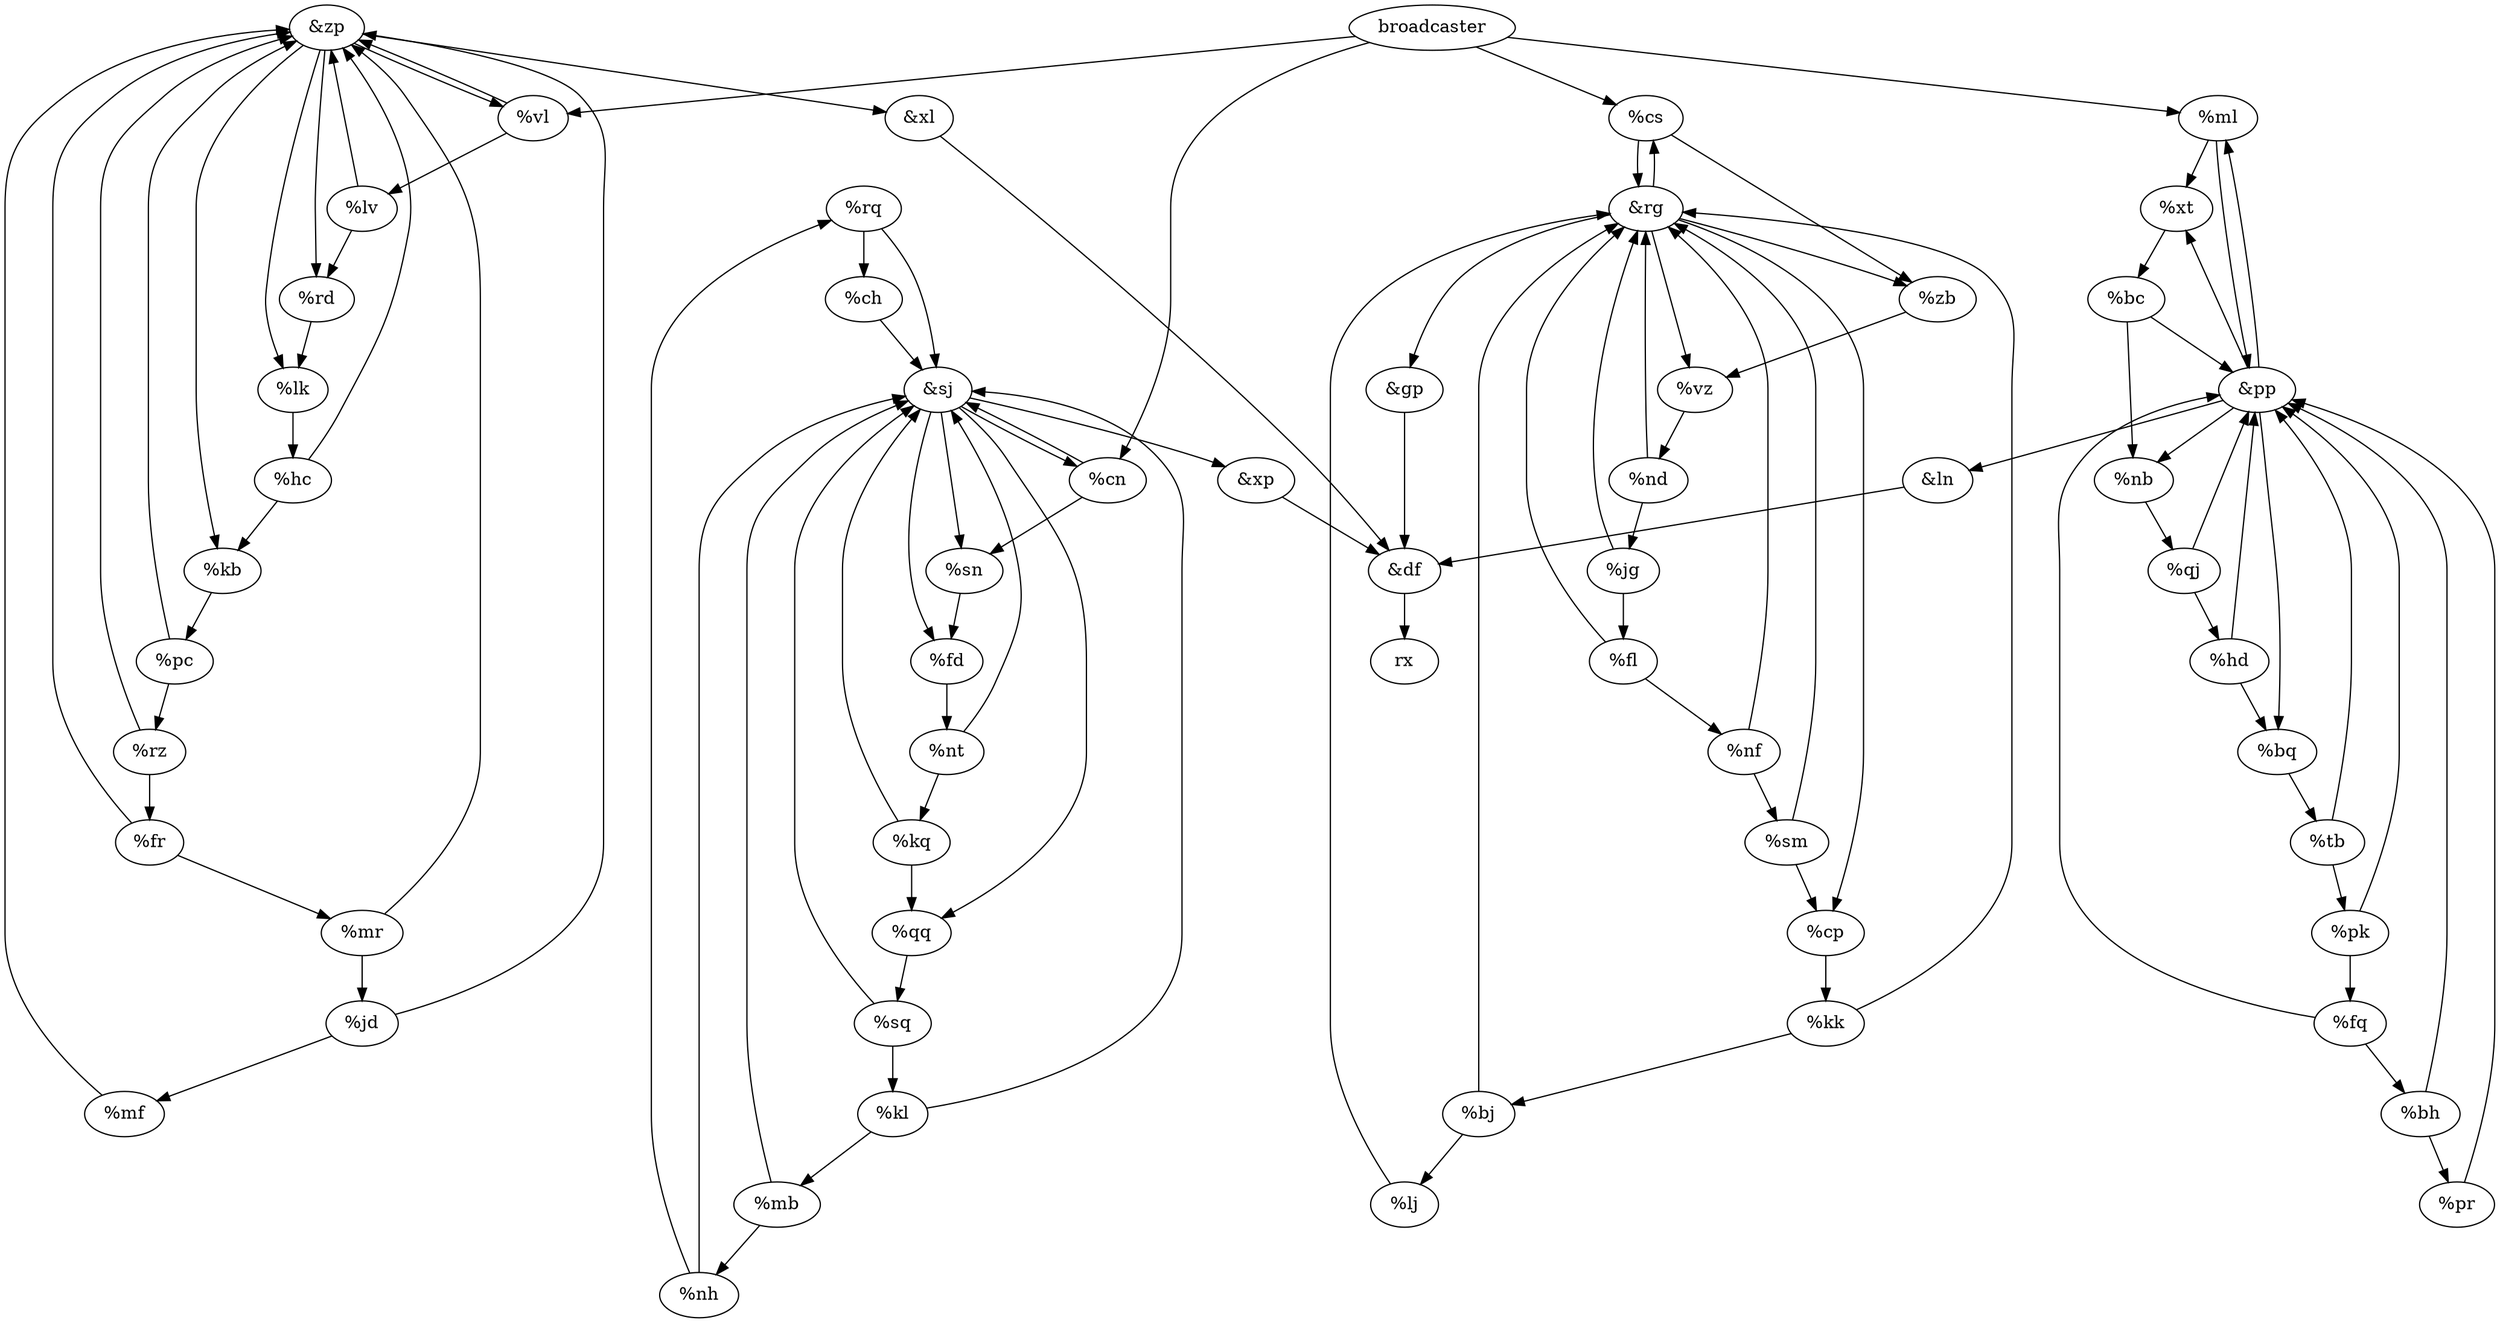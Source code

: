 digraph x {
rq [label="%rq"];
rq -> ch
rq -> sj
nf [label="%nf"];
nf -> sm
nf -> rg
pc [label="%pc"];
pc -> rz
pc -> zp
xt [label="%xt"];
xt -> bc
nt [label="%nt"];
nt -> kq
nt -> sj
hc [label="%hc"];
hc -> kb
hc -> zp
rd [label="%rd"];
rd -> lk
ml [label="%ml"];
ml -> pp
ml -> xt
sq [label="%sq"];
sq -> kl
sq -> sj
jg [label="%jg"];
jg -> fl
jg -> rg
xl [label="&xl"];
xl -> df
kl [label="%kl"];
kl -> mb
kl -> sj
nd [label="%nd"];
nd -> rg
nd -> jg
rg [label="&rg"];
rg -> cs
rg -> zb
rg -> cp
rg -> vz
rg -> gp
mf [label="%mf"];
mf -> zp
rz [label="%rz"];
rz -> zp
rz -> fr
kk [label="%kk"];
kk -> rg
kk -> bj
nb [label="%nb"];
nb -> qj
pr [label="%pr"];
pr -> pp
zp [label="&zp"];
zp -> vl
zp -> lk
zp -> rd
zp -> kb
zp -> xl
fl [label="%fl"];
fl -> nf
fl -> rg
tb [label="%tb"];
tb -> pk
tb -> pp
bh [label="%bh"];
bh -> pp
bh -> pr
nh [label="%nh"];
nh -> sj
nh -> rq
lk [label="%lk"];
lk -> hc
cp [label="%cp"];
cp -> kk
ln [label="&ln"];
ln -> df
xp [label="&xp"];
xp -> df
bc [label="%bc"];
bc -> nb
bc -> pp
lj [label="%lj"];
lj -> rg
vz [label="%vz"];
vz -> nd
vl [label="%vl"];
vl -> lv
vl -> zp
gp [label="&gp"];
gp -> df
hd [label="%hd"];
hd -> pp
hd -> bq
fq [label="%fq"];
fq -> pp
fq -> bh
pk [label="%pk"];
pk -> fq
pk -> pp
cs [label="%cs"];
cs -> zb
cs -> rg
sn [label="%sn"];
sn -> fd
kq [label="%kq"];
kq -> sj
kq -> qq
zb [label="%zb"];
zb -> vz
lv [label="%lv"];
lv -> zp
lv -> rd
qj [label="%qj"];
qj -> pp
qj -> hd
fd [label="%fd"];
fd -> nt
df [label="&df"];
df -> rx
roadcaster [label="broadcaster"];
roadcaster -> vl
roadcaster -> cs
roadcaster -> cn
roadcaster -> ml
bq [label="%bq"];
bq -> tb
kb [label="%kb"];
kb -> pc
cn [label="%cn"];
cn -> sn
cn -> sj
qq [label="%qq"];
qq -> sq
mb [label="%mb"];
mb -> sj
mb -> nh
jd [label="%jd"];
jd -> zp
jd -> mf
sj [label="&sj"];
sj -> xp
sj -> qq
sj -> cn
sj -> fd
sj -> sn
pp [label="&pp"];
pp -> ln
pp -> ml
pp -> xt
pp -> bq
pp -> nb
sm [label="%sm"];
sm -> rg
sm -> cp
ch [label="%ch"];
ch -> sj
bj [label="%bj"];
bj -> lj
bj -> rg
fr [label="%fr"];
fr -> zp
fr -> mr
mr [label="%mr"];
mr -> zp
mr -> jd
}
